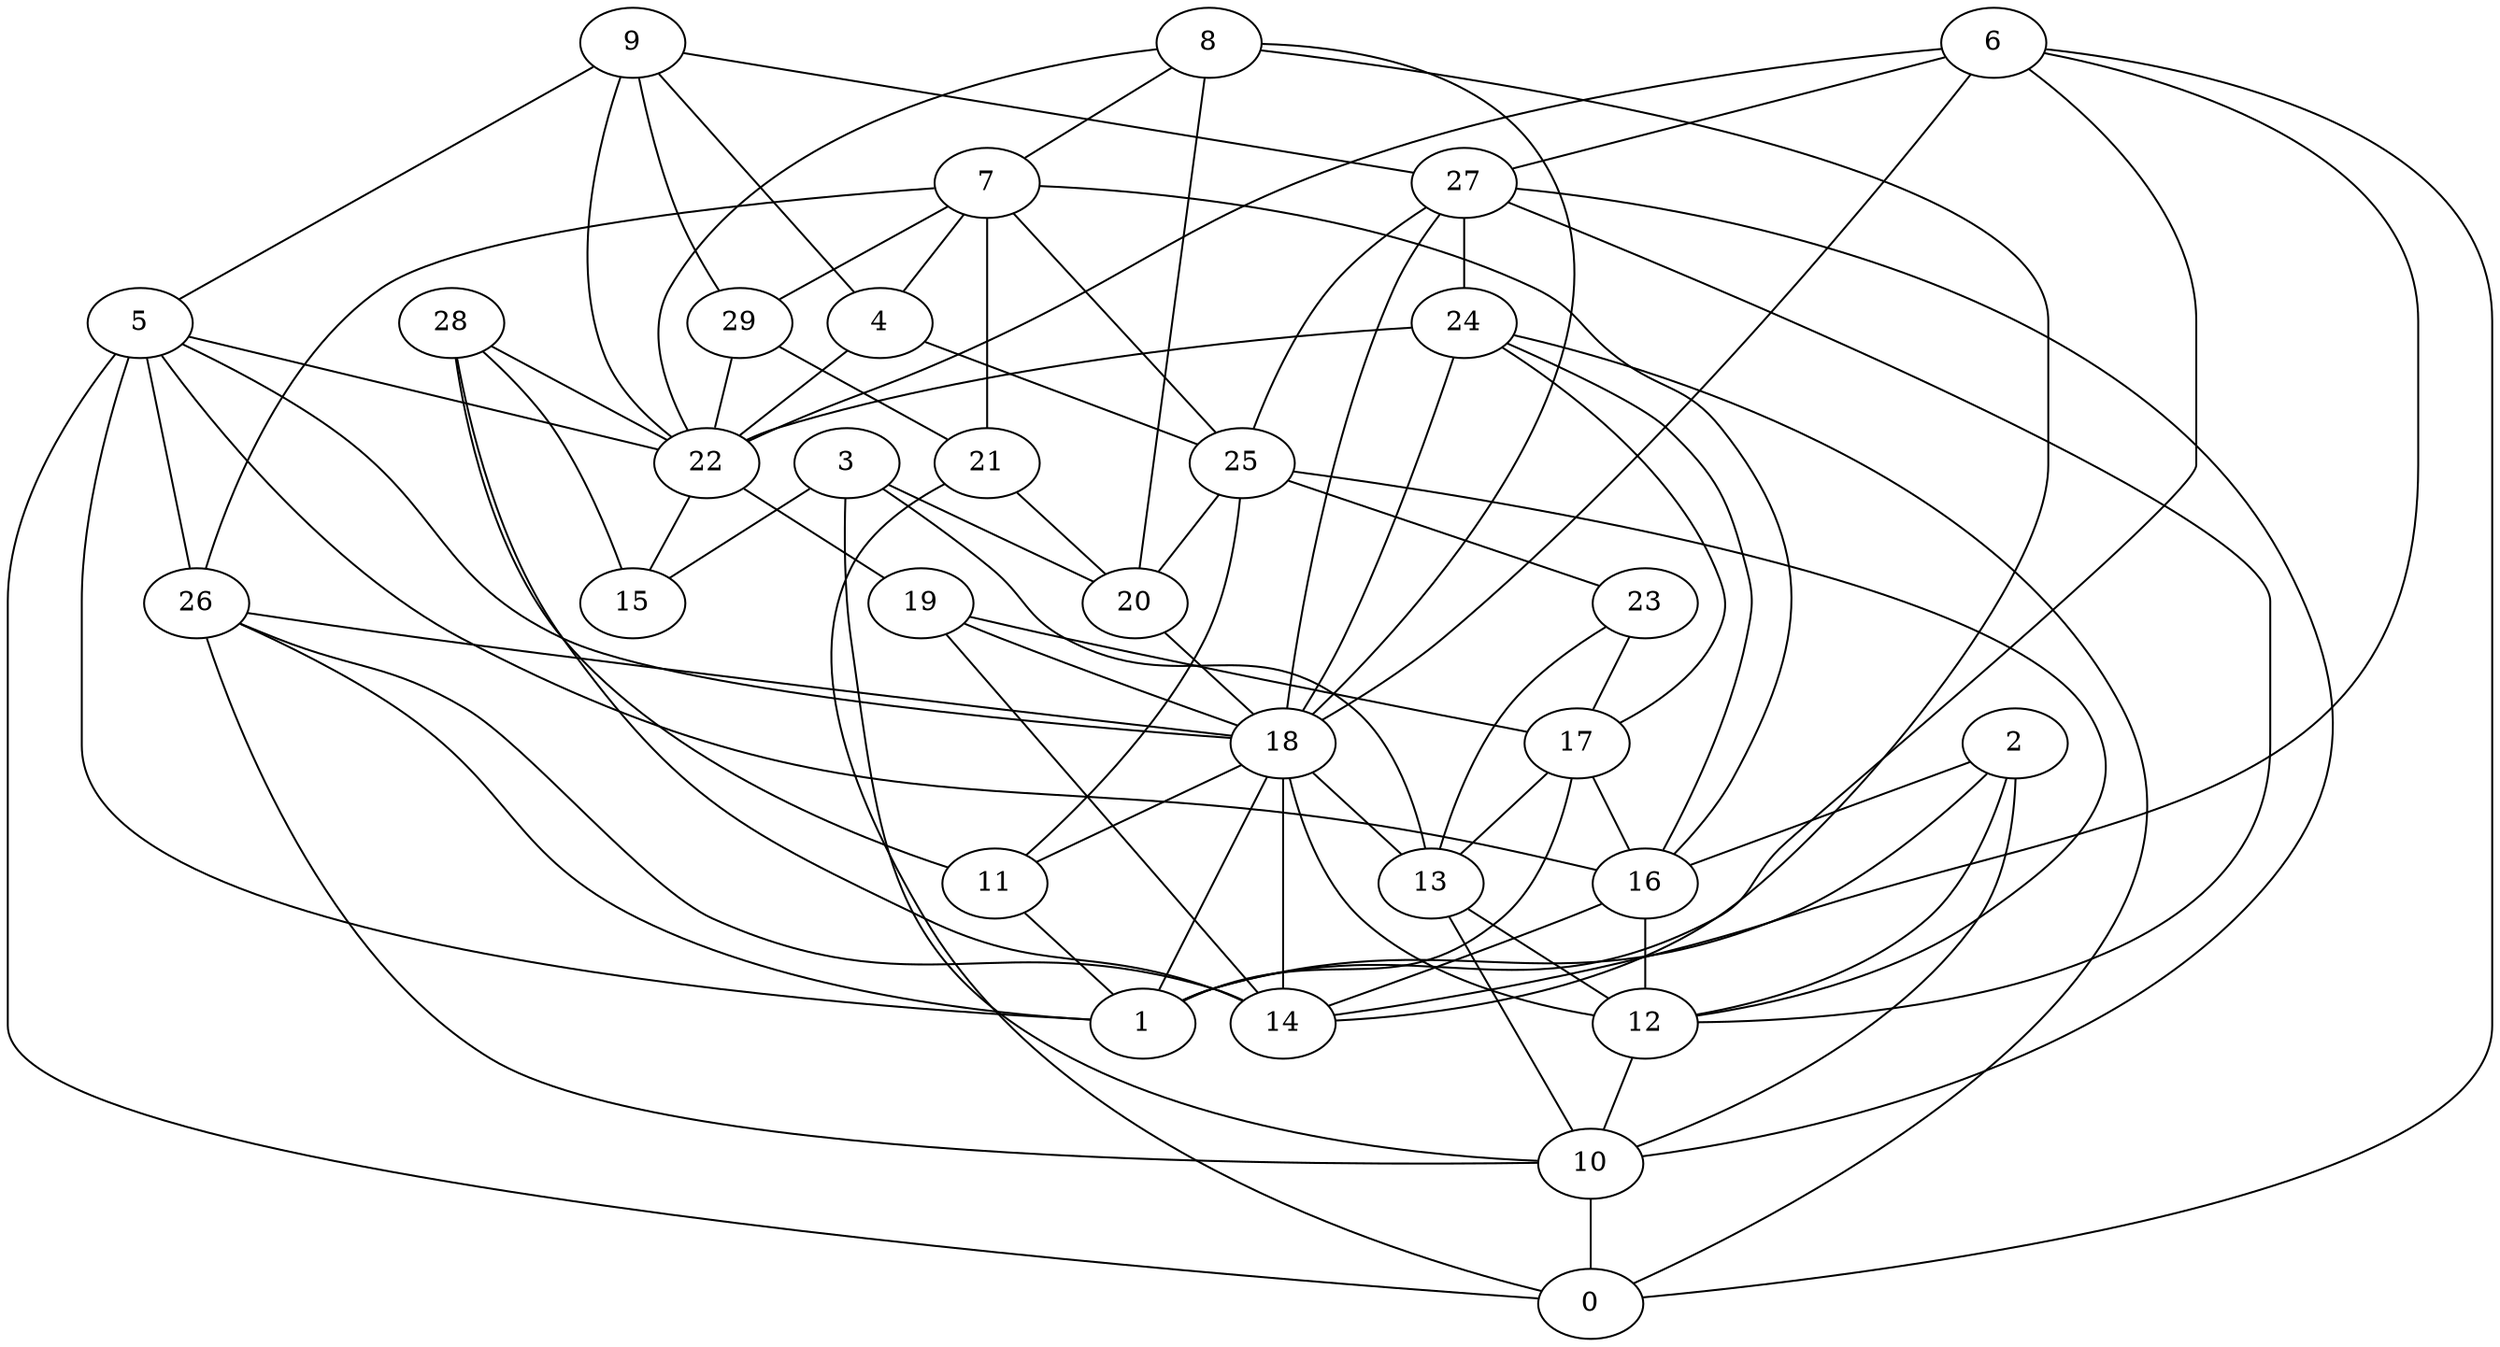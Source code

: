 digraph GG_graph {

subgraph G_graph {
edge [color = black]
"20" -> "18" [dir = none]
"26" -> "14" [dir = none]
"26" -> "18" [dir = none]
"26" -> "1" [dir = none]
"26" -> "10" [dir = none]
"16" -> "12" [dir = none]
"16" -> "14" [dir = none]
"22" -> "19" [dir = none]
"22" -> "15" [dir = none]
"9" -> "29" [dir = none]
"9" -> "4" [dir = none]
"9" -> "22" [dir = none]
"9" -> "5" [dir = none]
"9" -> "27" [dir = none]
"28" -> "14" [dir = none]
"28" -> "15" [dir = none]
"28" -> "22" [dir = none]
"28" -> "11" [dir = none]
"17" -> "13" [dir = none]
"17" -> "16" [dir = none]
"17" -> "1" [dir = none]
"29" -> "21" [dir = none]
"29" -> "22" [dir = none]
"13" -> "10" [dir = none]
"13" -> "12" [dir = none]
"18" -> "14" [dir = none]
"18" -> "13" [dir = none]
"18" -> "11" [dir = none]
"18" -> "1" [dir = none]
"18" -> "12" [dir = none]
"11" -> "1" [dir = none]
"12" -> "10" [dir = none]
"5" -> "26" [dir = none]
"5" -> "16" [dir = none]
"5" -> "0" [dir = none]
"5" -> "1" [dir = none]
"5" -> "18" [dir = none]
"5" -> "22" [dir = none]
"2" -> "10" [dir = none]
"2" -> "12" [dir = none]
"2" -> "1" [dir = none]
"2" -> "16" [dir = none]
"25" -> "20" [dir = none]
"25" -> "11" [dir = none]
"25" -> "23" [dir = none]
"25" -> "12" [dir = none]
"27" -> "24" [dir = none]
"27" -> "25" [dir = none]
"27" -> "18" [dir = none]
"27" -> "10" [dir = none]
"27" -> "12" [dir = none]
"7" -> "4" [dir = none]
"7" -> "25" [dir = none]
"7" -> "29" [dir = none]
"7" -> "26" [dir = none]
"7" -> "16" [dir = none]
"7" -> "21" [dir = none]
"10" -> "0" [dir = none]
"3" -> "13" [dir = none]
"3" -> "20" [dir = none]
"3" -> "10" [dir = none]
"3" -> "15" [dir = none]
"6" -> "22" [dir = none]
"6" -> "1" [dir = none]
"6" -> "18" [dir = none]
"6" -> "27" [dir = none]
"6" -> "14" [dir = none]
"6" -> "0" [dir = none]
"19" -> "17" [dir = none]
"19" -> "14" [dir = none]
"19" -> "18" [dir = none]
"8" -> "18" [dir = none]
"8" -> "14" [dir = none]
"8" -> "20" [dir = none]
"8" -> "22" [dir = none]
"8" -> "7" [dir = none]
"24" -> "16" [dir = none]
"24" -> "0" [dir = none]
"24" -> "22" [dir = none]
"24" -> "18" [dir = none]
"24" -> "17" [dir = none]
"4" -> "22" [dir = none]
"4" -> "25" [dir = none]
"21" -> "20" [dir = none]
"21" -> "0" [dir = none]
"23" -> "13" [dir = none]
"23" -> "17" [dir = none]
}

}
